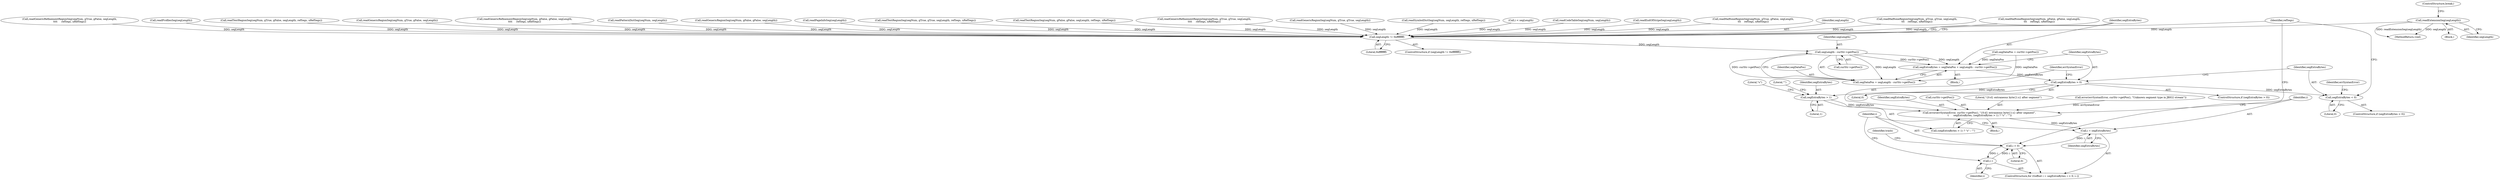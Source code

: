 digraph "0_poppler_58e04a08afee39370283c494ee2e4e392fd3b684@API" {
"1000484" [label="(Call,readExtensionSeg(segLength))"];
"1000512" [label="(Call,segLength != 0xffffffff)"];
"1000521" [label="(Call,segLength - curStr->getPos())"];
"1000517" [label="(Call,segExtraBytes = segDataPos + segLength - curStr->getPos())"];
"1000525" [label="(Call,segExtraBytes > 0)"];
"1000535" [label="(Call,segExtraBytes > 1)"];
"1000529" [label="(Call,error(errSyntaxError, curStr->getPos(), \"{0:d} extraneous byte{1:s} after segment\",\n \t      segExtraBytes, (segExtraBytes > 1) ? \"s\" : \"\"))"];
"1000543" [label="(Call,i = segExtraBytes)"];
"1000546" [label="(Call,i > 0)"];
"1000549" [label="(Call,i--)"];
"1000557" [label="(Call,segExtraBytes < 0)"];
"1000519" [label="(Call,segDataPos + segLength - curStr->getPos())"];
"1000433" [label="(Call,readGenericRegionSeg(segNum, gTrue, gTrue, segLength))"];
"1000556" [label="(ControlStructure,if (segExtraBytes < 0))"];
"1000496" [label="(Call,i < segLength)"];
"1000559" [label="(Literal,0)"];
"1000519" [label="(Call,segDataPos + segLength - curStr->getPos())"];
"1000479" [label="(Call,readCodeTableSeg(segNum, segLength))"];
"1000529" [label="(Call,error(errSyntaxError, curStr->getPos(), \"{0:d} extraneous byte{1:s} after segment\",\n \t      segExtraBytes, (segExtraBytes > 1) ? \"s\" : \"\"))"];
"1000471" [label="(Call,readEndOfStripeSeg(segLength))"];
"1000580" [label="(MethodReturn,void)"];
"1000558" [label="(Identifier,segExtraBytes)"];
"1000530" [label="(Identifier,errSyntaxError)"];
"1000401" [label="(Call,readHalftoneRegionSeg(segNum, gTrue, gFalse, segLength,\n\t\t\t    refSegs, nRefSegs))"];
"1000539" [label="(Literal,\"\")"];
"1000513" [label="(Identifier,segLength)"];
"1000515" [label="(Block,)"];
"1000486" [label="(ControlStructure,break;)"];
"1000410" [label="(Call,readHalftoneRegionSeg(segNum, gTrue, gTrue, segLength,\n\t\t\t    refSegs, nRefSegs))"];
"1000392" [label="(Call,readHalftoneRegionSeg(segNum, gFalse, gFalse, segLength,\n\t\t\t    refSegs, nRefSegs))"];
"1000347" [label="(Block,)"];
"1000557" [label="(Call,segExtraBytes < 0)"];
"1000545" [label="(Identifier,segExtraBytes)"];
"1000533" [label="(Identifier,segExtraBytes)"];
"1000547" [label="(Identifier,i)"];
"1000525" [label="(Call,segExtraBytes > 0)"];
"1000537" [label="(Literal,1)"];
"1000554" [label="(Identifier,trash)"];
"1000449" [label="(Call,readGenericRefinementRegionSeg(segNum, gTrue, gFalse, segLength,\n\t\t\t\t     refSegs, nRefSegs))"];
"1000475" [label="(Call,readProfilesSeg(segLength))"];
"1000369" [label="(Call,readTextRegionSeg(segNum, gTrue, gFalse, segLength, refSegs, nRefSegs))"];
"1000526" [label="(Identifier,segExtraBytes)"];
"1000426" [label="(Call,readGenericRegionSeg(segNum, gTrue, gFalse, segLength))"];
"1000512" [label="(Call,segLength != 0xffffffff)"];
"1000440" [label="(Call,readGenericRefinementRegionSeg(segNum, gFalse, gFalse, segLength,\n\t\t\t\t     refSegs, nRefSegs))"];
"1000534" [label="(Call,(segExtraBytes > 1) ? \"s\" : \"\")"];
"1000514" [label="(Literal,0xffffffff)"];
"1000511" [label="(ControlStructure,if (segLength != 0xffffffff))"];
"1000527" [label="(Literal,0)"];
"1000520" [label="(Identifier,segDataPos)"];
"1000387" [label="(Call,readPatternDictSeg(segNum, segLength))"];
"1000528" [label="(Block,)"];
"1000531" [label="(Call,curStr->getPos())"];
"1000536" [label="(Identifier,segExtraBytes)"];
"1000541" [label="(ControlStructure,for (Goffset i = segExtraBytes; i > 0; i--))"];
"1000522" [label="(Identifier,segLength)"];
"1000548" [label="(Literal,0)"];
"1000419" [label="(Call,readGenericRegionSeg(segNum, gFalse, gFalse, segLength))"];
"1000562" [label="(Identifier,errSyntaxError)"];
"1000485" [label="(Identifier,segLength)"];
"1000550" [label="(Identifier,i)"];
"1000546" [label="(Call,i > 0)"];
"1000566" [label="(Identifier,refSegs)"];
"1000524" [label="(ControlStructure,if (segExtraBytes > 0))"];
"1000467" [label="(Call,readPageInfoSeg(segLength))"];
"1000532" [label="(Literal,\"{0:d} extraneous byte{1:s} after segment\")"];
"1000544" [label="(Identifier,i)"];
"1000535" [label="(Call,segExtraBytes > 1)"];
"1000378" [label="(Call,readTextRegionSeg(segNum, gTrue, gTrue, segLength, refSegs, nRefSegs))"];
"1000360" [label="(Call,readTextRegionSeg(segNum, gFalse, gFalse, segLength, refSegs, nRefSegs))"];
"1000317" [label="(Call,segDataPos = curStr->getPos())"];
"1000458" [label="(Call,readGenericRefinementRegionSeg(segNum, gTrue, gTrue, segLength,\n\t\t\t\t     refSegs, nRefSegs))"];
"1000538" [label="(Literal,\"s\")"];
"1000543" [label="(Call,i = segExtraBytes)"];
"1000518" [label="(Identifier,segExtraBytes)"];
"1000351" [label="(Call,readSymbolDictSeg(segNum, segLength, refSegs, nRefSegs))"];
"1000523" [label="(Call,curStr->getPos())"];
"1000484" [label="(Call,readExtensionSeg(segLength))"];
"1000521" [label="(Call,segLength - curStr->getPos())"];
"1000549" [label="(Call,i--)"];
"1000517" [label="(Call,segExtraBytes = segDataPos + segLength - curStr->getPos())"];
"1000488" [label="(Call,error(errSyntaxError, curStr->getPos(), \"Unknown segment type in JBIG2 stream\"))"];
"1000484" -> "1000347"  [label="AST: "];
"1000484" -> "1000485"  [label="CFG: "];
"1000485" -> "1000484"  [label="AST: "];
"1000486" -> "1000484"  [label="CFG: "];
"1000484" -> "1000580"  [label="DDG: segLength"];
"1000484" -> "1000580"  [label="DDG: readExtensionSeg(segLength)"];
"1000484" -> "1000512"  [label="DDG: segLength"];
"1000512" -> "1000511"  [label="AST: "];
"1000512" -> "1000514"  [label="CFG: "];
"1000513" -> "1000512"  [label="AST: "];
"1000514" -> "1000512"  [label="AST: "];
"1000518" -> "1000512"  [label="CFG: "];
"1000566" -> "1000512"  [label="CFG: "];
"1000392" -> "1000512"  [label="DDG: segLength"];
"1000401" -> "1000512"  [label="DDG: segLength"];
"1000360" -> "1000512"  [label="DDG: segLength"];
"1000467" -> "1000512"  [label="DDG: segLength"];
"1000351" -> "1000512"  [label="DDG: segLength"];
"1000419" -> "1000512"  [label="DDG: segLength"];
"1000369" -> "1000512"  [label="DDG: segLength"];
"1000449" -> "1000512"  [label="DDG: segLength"];
"1000378" -> "1000512"  [label="DDG: segLength"];
"1000458" -> "1000512"  [label="DDG: segLength"];
"1000479" -> "1000512"  [label="DDG: segLength"];
"1000426" -> "1000512"  [label="DDG: segLength"];
"1000433" -> "1000512"  [label="DDG: segLength"];
"1000387" -> "1000512"  [label="DDG: segLength"];
"1000496" -> "1000512"  [label="DDG: segLength"];
"1000471" -> "1000512"  [label="DDG: segLength"];
"1000410" -> "1000512"  [label="DDG: segLength"];
"1000475" -> "1000512"  [label="DDG: segLength"];
"1000440" -> "1000512"  [label="DDG: segLength"];
"1000512" -> "1000521"  [label="DDG: segLength"];
"1000521" -> "1000519"  [label="AST: "];
"1000521" -> "1000523"  [label="CFG: "];
"1000522" -> "1000521"  [label="AST: "];
"1000523" -> "1000521"  [label="AST: "];
"1000519" -> "1000521"  [label="CFG: "];
"1000521" -> "1000517"  [label="DDG: segLength"];
"1000521" -> "1000517"  [label="DDG: curStr->getPos()"];
"1000521" -> "1000519"  [label="DDG: segLength"];
"1000521" -> "1000519"  [label="DDG: curStr->getPos()"];
"1000517" -> "1000515"  [label="AST: "];
"1000517" -> "1000519"  [label="CFG: "];
"1000518" -> "1000517"  [label="AST: "];
"1000519" -> "1000517"  [label="AST: "];
"1000526" -> "1000517"  [label="CFG: "];
"1000317" -> "1000517"  [label="DDG: segDataPos"];
"1000517" -> "1000525"  [label="DDG: segExtraBytes"];
"1000525" -> "1000524"  [label="AST: "];
"1000525" -> "1000527"  [label="CFG: "];
"1000526" -> "1000525"  [label="AST: "];
"1000527" -> "1000525"  [label="AST: "];
"1000530" -> "1000525"  [label="CFG: "];
"1000558" -> "1000525"  [label="CFG: "];
"1000525" -> "1000535"  [label="DDG: segExtraBytes"];
"1000525" -> "1000557"  [label="DDG: segExtraBytes"];
"1000535" -> "1000534"  [label="AST: "];
"1000535" -> "1000537"  [label="CFG: "];
"1000536" -> "1000535"  [label="AST: "];
"1000537" -> "1000535"  [label="AST: "];
"1000538" -> "1000535"  [label="CFG: "];
"1000539" -> "1000535"  [label="CFG: "];
"1000535" -> "1000529"  [label="DDG: segExtraBytes"];
"1000529" -> "1000528"  [label="AST: "];
"1000529" -> "1000534"  [label="CFG: "];
"1000530" -> "1000529"  [label="AST: "];
"1000531" -> "1000529"  [label="AST: "];
"1000532" -> "1000529"  [label="AST: "];
"1000533" -> "1000529"  [label="AST: "];
"1000534" -> "1000529"  [label="AST: "];
"1000544" -> "1000529"  [label="CFG: "];
"1000488" -> "1000529"  [label="DDG: errSyntaxError"];
"1000529" -> "1000543"  [label="DDG: segExtraBytes"];
"1000543" -> "1000541"  [label="AST: "];
"1000543" -> "1000545"  [label="CFG: "];
"1000544" -> "1000543"  [label="AST: "];
"1000545" -> "1000543"  [label="AST: "];
"1000547" -> "1000543"  [label="CFG: "];
"1000543" -> "1000546"  [label="DDG: i"];
"1000546" -> "1000541"  [label="AST: "];
"1000546" -> "1000548"  [label="CFG: "];
"1000547" -> "1000546"  [label="AST: "];
"1000548" -> "1000546"  [label="AST: "];
"1000554" -> "1000546"  [label="CFG: "];
"1000566" -> "1000546"  [label="CFG: "];
"1000549" -> "1000546"  [label="DDG: i"];
"1000546" -> "1000549"  [label="DDG: i"];
"1000549" -> "1000541"  [label="AST: "];
"1000549" -> "1000550"  [label="CFG: "];
"1000550" -> "1000549"  [label="AST: "];
"1000547" -> "1000549"  [label="CFG: "];
"1000557" -> "1000556"  [label="AST: "];
"1000557" -> "1000559"  [label="CFG: "];
"1000558" -> "1000557"  [label="AST: "];
"1000559" -> "1000557"  [label="AST: "];
"1000562" -> "1000557"  [label="CFG: "];
"1000566" -> "1000557"  [label="CFG: "];
"1000520" -> "1000519"  [label="AST: "];
"1000317" -> "1000519"  [label="DDG: segDataPos"];
}
